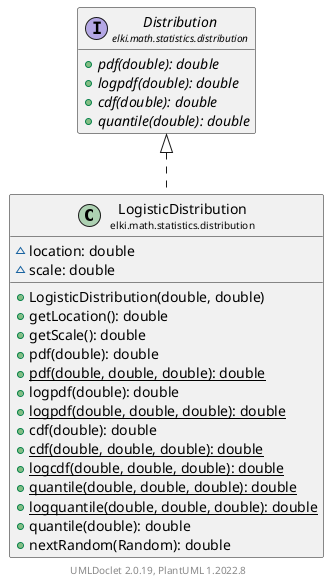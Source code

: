 @startuml
    remove .*\.(Instance|Par|Parameterizer|Factory)$
    set namespaceSeparator none
    hide empty fields
    hide empty methods

    class "<size:14>LogisticDistribution\n<size:10>elki.math.statistics.distribution" as elki.math.statistics.distribution.LogisticDistribution [[LogisticDistribution.html]] {
        ~location: double
        ~scale: double
        +LogisticDistribution(double, double)
        +getLocation(): double
        +getScale(): double
        +pdf(double): double
        {static} +pdf(double, double, double): double
        +logpdf(double): double
        {static} +logpdf(double, double, double): double
        +cdf(double): double
        {static} +cdf(double, double, double): double
        {static} +logcdf(double, double, double): double
        {static} +quantile(double, double, double): double
        {static} +logquantile(double, double, double): double
        +quantile(double): double
        +nextRandom(Random): double
    }

    interface "<size:14>Distribution\n<size:10>elki.math.statistics.distribution" as elki.math.statistics.distribution.Distribution [[Distribution.html]] {
        {abstract} +pdf(double): double
        {abstract} +logpdf(double): double
        {abstract} +cdf(double): double
        {abstract} +quantile(double): double
    }
    class "<size:14>LogisticDistribution.Par\n<size:10>elki.math.statistics.distribution" as elki.math.statistics.distribution.LogisticDistribution.Par [[LogisticDistribution.Par.html]]

    elki.math.statistics.distribution.Distribution <|.. elki.math.statistics.distribution.LogisticDistribution
    elki.math.statistics.distribution.LogisticDistribution +-- elki.math.statistics.distribution.LogisticDistribution.Par

    center footer UMLDoclet 2.0.19, PlantUML 1.2022.8
@enduml
